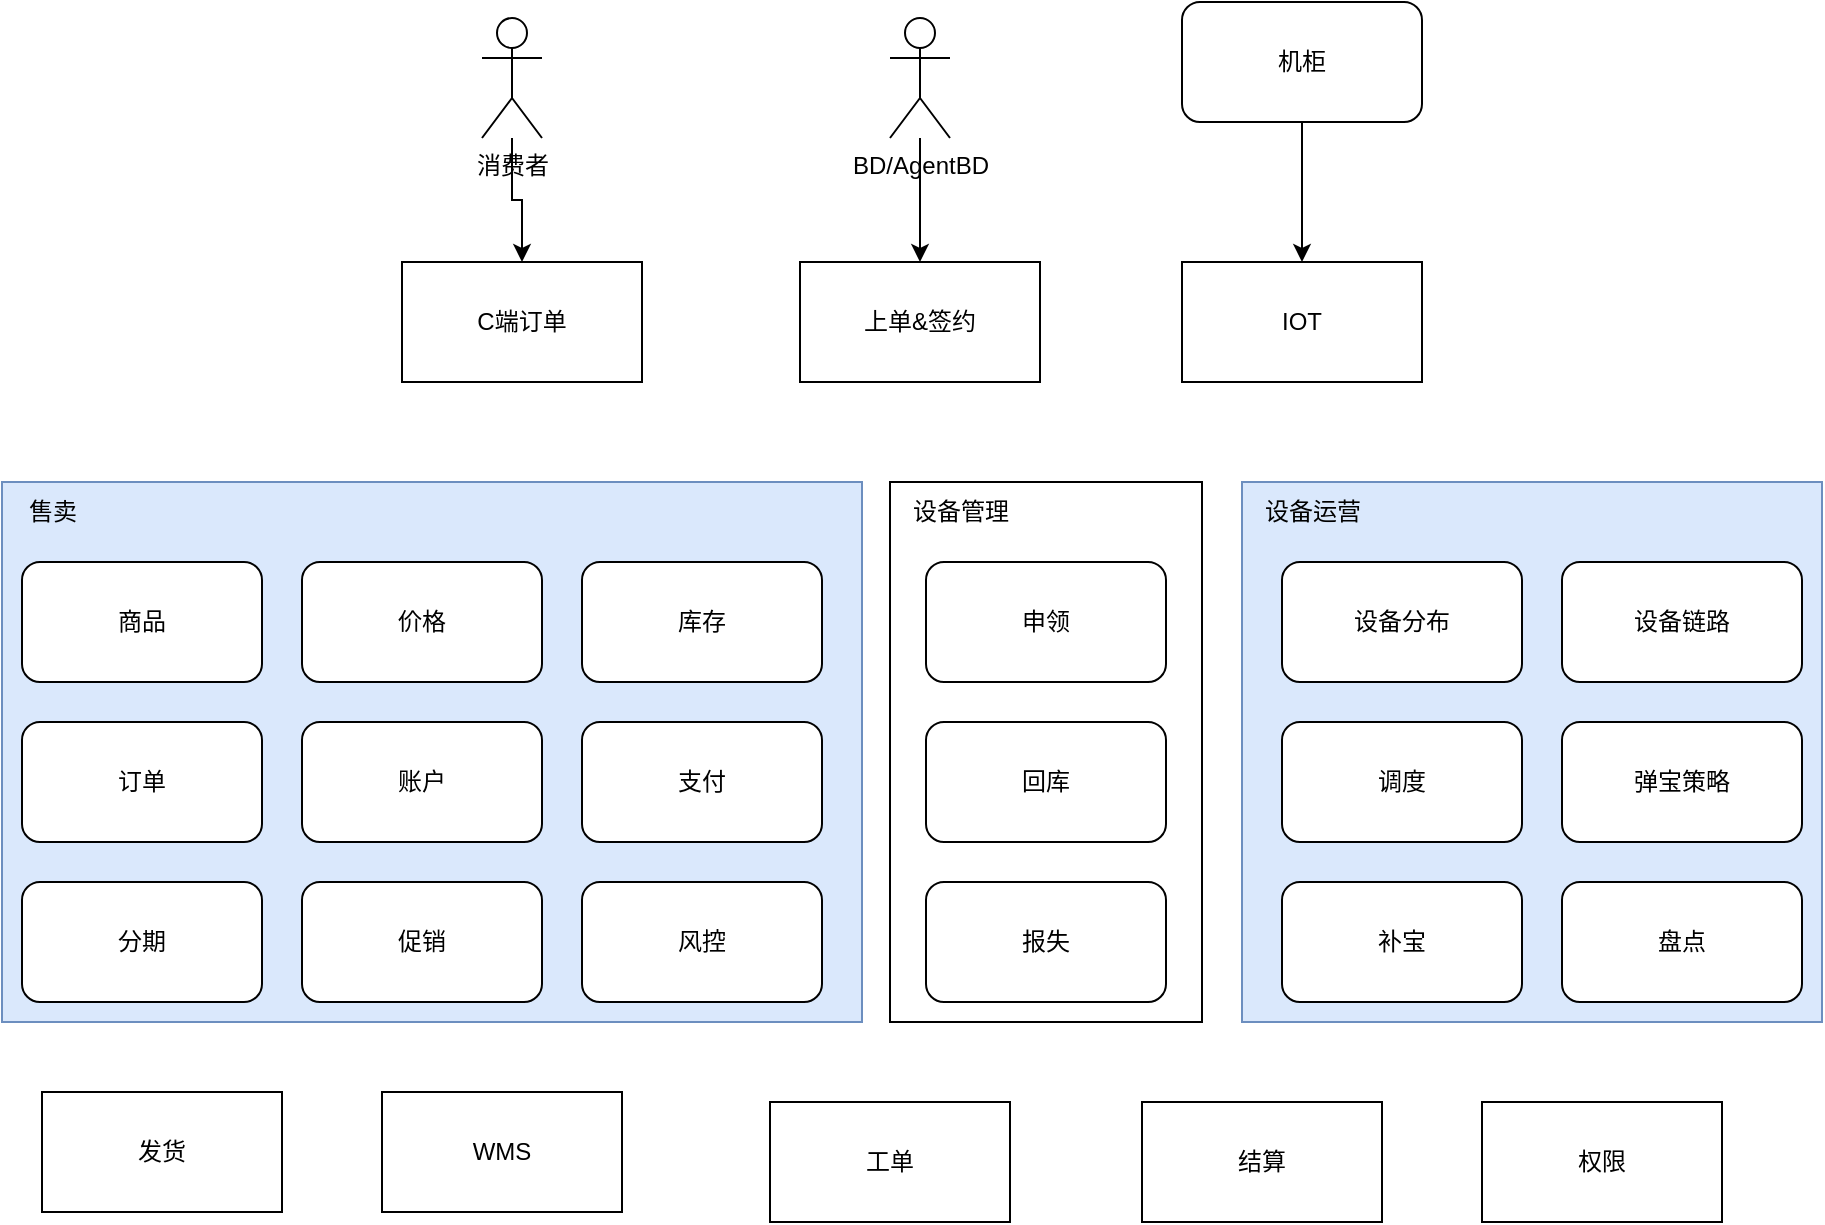 <mxfile version="25.0.3">
  <diagram name="第 1 页" id="soZXjREHNREyIjHlJ5LZ">
    <mxGraphModel dx="1773" dy="616" grid="1" gridSize="10" guides="1" tooltips="1" connect="1" arrows="1" fold="1" page="1" pageScale="1" pageWidth="827" pageHeight="1169" math="0" shadow="0">
      <root>
        <mxCell id="0" />
        <mxCell id="1" parent="0" />
        <mxCell id="EOiVWnTYeVE4Q4Vgt8Wg-3" value="" style="rounded=0;whiteSpace=wrap;html=1;fillColor=#dae8fc;strokeColor=#6c8ebf;" vertex="1" parent="1">
          <mxGeometry x="-90" y="280" width="430" height="270" as="geometry" />
        </mxCell>
        <mxCell id="EOiVWnTYeVE4Q4Vgt8Wg-4" value="设备管理" style="rounded=0;whiteSpace=wrap;html=1;" vertex="1" parent="1">
          <mxGeometry x="354" y="280" width="156" height="270" as="geometry" />
        </mxCell>
        <mxCell id="EOiVWnTYeVE4Q4Vgt8Wg-5" value="" style="rounded=0;whiteSpace=wrap;html=1;fillColor=#dae8fc;strokeColor=#6c8ebf;" vertex="1" parent="1">
          <mxGeometry x="530" y="280" width="290" height="270" as="geometry" />
        </mxCell>
        <mxCell id="EOiVWnTYeVE4Q4Vgt8Wg-8" value="上单&amp;amp;签约" style="rounded=0;whiteSpace=wrap;html=1;" vertex="1" parent="1">
          <mxGeometry x="309" y="170" width="120" height="60" as="geometry" />
        </mxCell>
        <mxCell id="EOiVWnTYeVE4Q4Vgt8Wg-9" value="C端订单" style="rounded=0;whiteSpace=wrap;html=1;" vertex="1" parent="1">
          <mxGeometry x="110" y="170" width="120" height="60" as="geometry" />
        </mxCell>
        <mxCell id="EOiVWnTYeVE4Q4Vgt8Wg-10" value="IOT" style="rounded=0;whiteSpace=wrap;html=1;" vertex="1" parent="1">
          <mxGeometry x="500" y="170" width="120" height="60" as="geometry" />
        </mxCell>
        <mxCell id="EOiVWnTYeVE4Q4Vgt8Wg-11" value="商品" style="rounded=1;whiteSpace=wrap;html=1;" vertex="1" parent="1">
          <mxGeometry x="-80" y="320" width="120" height="60" as="geometry" />
        </mxCell>
        <mxCell id="EOiVWnTYeVE4Q4Vgt8Wg-12" value="订单" style="rounded=1;whiteSpace=wrap;html=1;" vertex="1" parent="1">
          <mxGeometry x="-80" y="400" width="120" height="60" as="geometry" />
        </mxCell>
        <mxCell id="EOiVWnTYeVE4Q4Vgt8Wg-13" value="支付" style="rounded=1;whiteSpace=wrap;html=1;" vertex="1" parent="1">
          <mxGeometry x="200" y="400" width="120" height="60" as="geometry" />
        </mxCell>
        <mxCell id="EOiVWnTYeVE4Q4Vgt8Wg-14" value="价格" style="rounded=1;whiteSpace=wrap;html=1;" vertex="1" parent="1">
          <mxGeometry x="60" y="320" width="120" height="60" as="geometry" />
        </mxCell>
        <mxCell id="EOiVWnTYeVE4Q4Vgt8Wg-15" value="账户" style="rounded=1;whiteSpace=wrap;html=1;" vertex="1" parent="1">
          <mxGeometry x="60" y="400" width="120" height="60" as="geometry" />
        </mxCell>
        <mxCell id="EOiVWnTYeVE4Q4Vgt8Wg-16" value="库存" style="rounded=1;whiteSpace=wrap;html=1;" vertex="1" parent="1">
          <mxGeometry x="200" y="320" width="120" height="60" as="geometry" />
        </mxCell>
        <mxCell id="EOiVWnTYeVE4Q4Vgt8Wg-17" value="发货" style="rounded=0;whiteSpace=wrap;html=1;" vertex="1" parent="1">
          <mxGeometry x="-70" y="585" width="120" height="60" as="geometry" />
        </mxCell>
        <mxCell id="EOiVWnTYeVE4Q4Vgt8Wg-18" value="WMS" style="rounded=0;whiteSpace=wrap;html=1;" vertex="1" parent="1">
          <mxGeometry x="100" y="585" width="120" height="60" as="geometry" />
        </mxCell>
        <mxCell id="EOiVWnTYeVE4Q4Vgt8Wg-19" value="调度" style="rounded=1;whiteSpace=wrap;html=1;" vertex="1" parent="1">
          <mxGeometry x="550" y="400" width="120" height="60" as="geometry" />
        </mxCell>
        <mxCell id="EOiVWnTYeVE4Q4Vgt8Wg-20" value="设备分布" style="rounded=1;whiteSpace=wrap;html=1;" vertex="1" parent="1">
          <mxGeometry x="550" y="320" width="120" height="60" as="geometry" />
        </mxCell>
        <mxCell id="EOiVWnTYeVE4Q4Vgt8Wg-21" value="设备链路" style="rounded=1;whiteSpace=wrap;html=1;" vertex="1" parent="1">
          <mxGeometry x="690" y="320" width="120" height="60" as="geometry" />
        </mxCell>
        <mxCell id="EOiVWnTYeVE4Q4Vgt8Wg-22" value="弹宝策略" style="rounded=1;whiteSpace=wrap;html=1;" vertex="1" parent="1">
          <mxGeometry x="690" y="400" width="120" height="60" as="geometry" />
        </mxCell>
        <mxCell id="EOiVWnTYeVE4Q4Vgt8Wg-23" value="申领" style="rounded=1;whiteSpace=wrap;html=1;" vertex="1" parent="1">
          <mxGeometry x="372" y="320" width="120" height="60" as="geometry" />
        </mxCell>
        <mxCell id="EOiVWnTYeVE4Q4Vgt8Wg-24" value="回库" style="rounded=1;whiteSpace=wrap;html=1;" vertex="1" parent="1">
          <mxGeometry x="372" y="400" width="120" height="60" as="geometry" />
        </mxCell>
        <mxCell id="EOiVWnTYeVE4Q4Vgt8Wg-25" value="报失" style="rounded=1;whiteSpace=wrap;html=1;" vertex="1" parent="1">
          <mxGeometry x="372" y="480" width="120" height="60" as="geometry" />
        </mxCell>
        <mxCell id="EOiVWnTYeVE4Q4Vgt8Wg-26" value="工单" style="rounded=0;whiteSpace=wrap;html=1;" vertex="1" parent="1">
          <mxGeometry x="294" y="590" width="120" height="60" as="geometry" />
        </mxCell>
        <mxCell id="EOiVWnTYeVE4Q4Vgt8Wg-27" value="分期" style="rounded=1;whiteSpace=wrap;html=1;" vertex="1" parent="1">
          <mxGeometry x="-80" y="480" width="120" height="60" as="geometry" />
        </mxCell>
        <mxCell id="EOiVWnTYeVE4Q4Vgt8Wg-29" value="补宝&lt;span style=&quot;color: rgba(0, 0, 0, 0); font-family: monospace; font-size: 0px; text-align: start; text-wrap-mode: nowrap;&quot;&gt;%3CmxGraphModel%3E%3Croot%3E%3CmxCell%20id%3D%220%22%2F%3E%3CmxCell%20id%3D%221%22%20parent%3D%220%22%2F%3E%3CmxCell%20id%3D%222%22%20value%3D%22%E8%B0%83%E5%BA%A6%22%20style%3D%22rounded%3D1%3BwhiteSpace%3Dwrap%3Bhtml%3D1%3B%22%20vertex%3D%221%22%20parent%3D%221%22%3E%3CmxGeometry%20x%3D%22560%22%20y%3D%22440%22%20width%3D%22120%22%20height%3D%2260%22%20as%3D%22geometry%22%2F%3E%3C%2FmxCell%3E%3C%2Froot%3E%3C%2FmxGraphModel%3E&lt;/span&gt;" style="rounded=1;whiteSpace=wrap;html=1;" vertex="1" parent="1">
          <mxGeometry x="550" y="480" width="120" height="60" as="geometry" />
        </mxCell>
        <mxCell id="EOiVWnTYeVE4Q4Vgt8Wg-30" value="盘点" style="rounded=1;whiteSpace=wrap;html=1;" vertex="1" parent="1">
          <mxGeometry x="690" y="480" width="120" height="60" as="geometry" />
        </mxCell>
        <mxCell id="EOiVWnTYeVE4Q4Vgt8Wg-31" value="结算" style="rounded=0;whiteSpace=wrap;html=1;" vertex="1" parent="1">
          <mxGeometry x="480" y="590" width="120" height="60" as="geometry" />
        </mxCell>
        <mxCell id="EOiVWnTYeVE4Q4Vgt8Wg-33" value="" style="edgeStyle=orthogonalEdgeStyle;rounded=0;orthogonalLoop=1;jettySize=auto;html=1;" edge="1" parent="1" source="EOiVWnTYeVE4Q4Vgt8Wg-32" target="EOiVWnTYeVE4Q4Vgt8Wg-8">
          <mxGeometry relative="1" as="geometry" />
        </mxCell>
        <mxCell id="EOiVWnTYeVE4Q4Vgt8Wg-32" value="BD/AgentBD" style="shape=umlActor;verticalLabelPosition=bottom;verticalAlign=top;html=1;outlineConnect=0;" vertex="1" parent="1">
          <mxGeometry x="354" y="48" width="30" height="60" as="geometry" />
        </mxCell>
        <mxCell id="EOiVWnTYeVE4Q4Vgt8Wg-34" value="促销" style="rounded=1;whiteSpace=wrap;html=1;" vertex="1" parent="1">
          <mxGeometry x="60" y="480" width="120" height="60" as="geometry" />
        </mxCell>
        <mxCell id="EOiVWnTYeVE4Q4Vgt8Wg-36" style="edgeStyle=orthogonalEdgeStyle;rounded=0;orthogonalLoop=1;jettySize=auto;html=1;" edge="1" parent="1" source="EOiVWnTYeVE4Q4Vgt8Wg-35" target="EOiVWnTYeVE4Q4Vgt8Wg-10">
          <mxGeometry relative="1" as="geometry" />
        </mxCell>
        <mxCell id="EOiVWnTYeVE4Q4Vgt8Wg-35" value="机柜" style="rounded=1;whiteSpace=wrap;html=1;" vertex="1" parent="1">
          <mxGeometry x="500" y="40" width="120" height="60" as="geometry" />
        </mxCell>
        <mxCell id="EOiVWnTYeVE4Q4Vgt8Wg-40" style="edgeStyle=orthogonalEdgeStyle;rounded=0;orthogonalLoop=1;jettySize=auto;html=1;" edge="1" parent="1" source="EOiVWnTYeVE4Q4Vgt8Wg-37" target="EOiVWnTYeVE4Q4Vgt8Wg-9">
          <mxGeometry relative="1" as="geometry" />
        </mxCell>
        <mxCell id="EOiVWnTYeVE4Q4Vgt8Wg-37" value="消费者" style="shape=umlActor;verticalLabelPosition=bottom;verticalAlign=top;html=1;outlineConnect=0;" vertex="1" parent="1">
          <mxGeometry x="150" y="48" width="30" height="60" as="geometry" />
        </mxCell>
        <mxCell id="EOiVWnTYeVE4Q4Vgt8Wg-38" value="风控" style="rounded=1;whiteSpace=wrap;html=1;" vertex="1" parent="1">
          <mxGeometry x="200" y="480" width="120" height="60" as="geometry" />
        </mxCell>
        <mxCell id="EOiVWnTYeVE4Q4Vgt8Wg-39" value="权限" style="rounded=0;whiteSpace=wrap;html=1;" vertex="1" parent="1">
          <mxGeometry x="650" y="590" width="120" height="60" as="geometry" />
        </mxCell>
        <mxCell id="EOiVWnTYeVE4Q4Vgt8Wg-41" value="售卖" style="text;html=1;align=center;verticalAlign=middle;resizable=0;points=[];autosize=1;strokeColor=none;fillColor=none;" vertex="1" parent="1">
          <mxGeometry x="-90" y="280" width="50" height="30" as="geometry" />
        </mxCell>
        <mxCell id="EOiVWnTYeVE4Q4Vgt8Wg-42" value="设备管理" style="text;html=1;align=center;verticalAlign=middle;resizable=0;points=[];autosize=1;strokeColor=none;fillColor=none;" vertex="1" parent="1">
          <mxGeometry x="354" y="280" width="70" height="30" as="geometry" />
        </mxCell>
        <mxCell id="EOiVWnTYeVE4Q4Vgt8Wg-43" value="设备运营" style="text;html=1;align=center;verticalAlign=middle;resizable=0;points=[];autosize=1;strokeColor=none;fillColor=none;" vertex="1" parent="1">
          <mxGeometry x="530" y="280" width="70" height="30" as="geometry" />
        </mxCell>
      </root>
    </mxGraphModel>
  </diagram>
</mxfile>
